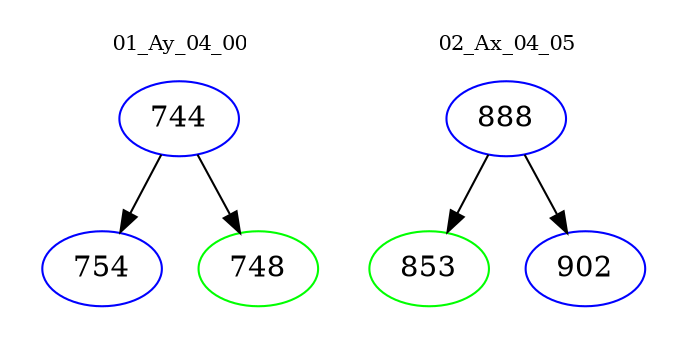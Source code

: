 digraph{
subgraph cluster_0 {
color = white
label = "01_Ay_04_00";
fontsize=10;
T0_744 [label="744", color="blue"]
T0_744 -> T0_754 [color="black"]
T0_754 [label="754", color="blue"]
T0_744 -> T0_748 [color="black"]
T0_748 [label="748", color="green"]
}
subgraph cluster_1 {
color = white
label = "02_Ax_04_05";
fontsize=10;
T1_888 [label="888", color="blue"]
T1_888 -> T1_853 [color="black"]
T1_853 [label="853", color="green"]
T1_888 -> T1_902 [color="black"]
T1_902 [label="902", color="blue"]
}
}
